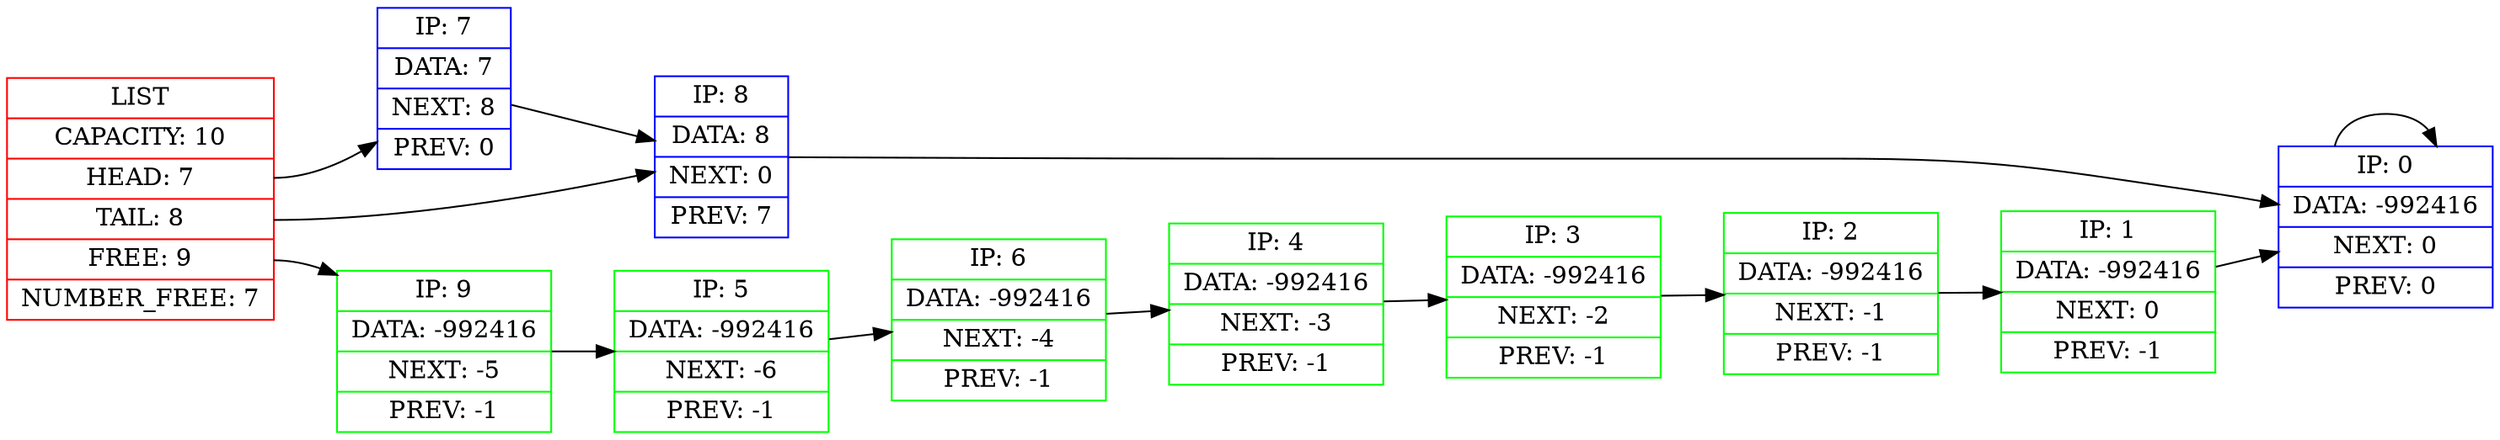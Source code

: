 digraph G{
	rankdir=LR;
	elem_list [color = "red",shape=record, label= "LIST | CAPACITY: 10 | <f_head> HEAD: 7 | <f_tail> TAIL: 8 | <f_free> FREE: 9 | NUMBER_FREE: 7"];
	elem_0 [color = "blue", shape=record, label= "IP: 0 | DATA: -992416| NEXT: 0| PREV: 0"];
	elem_1 [color = "green", shape=record, label= "IP: 1 | DATA: -992416| NEXT: 0| PREV: -1"];
	elem_2 [color = "green", shape=record, label= "IP: 2 | DATA: -992416| NEXT: -1| PREV: -1"];
	elem_3 [color = "green", shape=record, label= "IP: 3 | DATA: -992416| NEXT: -2| PREV: -1"];
	elem_4 [color = "green", shape=record, label= "IP: 4 | DATA: -992416| NEXT: -3| PREV: -1"];
	elem_5 [color = "green", shape=record, label= "IP: 5 | DATA: -992416| NEXT: -6| PREV: -1"];
	elem_6 [color = "green", shape=record, label= "IP: 6 | DATA: -992416| NEXT: -4| PREV: -1"];
	elem_7 [color = "blue", shape=record, label= "IP: 7 | DATA: 7| NEXT: 8| PREV: 0"];
	elem_8 [color = "blue", shape=record, label= "IP: 8 | DATA: 8| NEXT: 0| PREV: 7"];
	elem_9 [color = "green", shape=record, label= "IP: 9 | DATA: -992416| NEXT: -5| PREV: -1"];
	elem_0 -> elem_0;
	elem_list:<f_free> -> elem_9;
	elem_9 -> elem_5 -> elem_6 -> elem_4 -> elem_3 -> elem_2 -> elem_1 -> elem_0;
	elem_list:<f_head> -> elem_7;
	elem_list:<f_tail> -> elem_8;
	elem_7 -> elem_8 -> elem_0;
}
